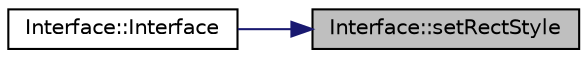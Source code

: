 digraph "Interface::setRectStyle"
{
 // LATEX_PDF_SIZE
  edge [fontname="Helvetica",fontsize="10",labelfontname="Helvetica",labelfontsize="10"];
  node [fontname="Helvetica",fontsize="10",shape=record];
  rankdir="RL";
  Node1 [label="Interface::setRectStyle",height=0.2,width=0.4,color="black", fillcolor="grey75", style="filled", fontcolor="black",tooltip="Ustawia styl dla obiektu klasy sf::RectangleShape."];
  Node1 -> Node2 [dir="back",color="midnightblue",fontsize="10",style="solid",fontname="Helvetica"];
  Node2 [label="Interface::Interface",height=0.2,width=0.4,color="black", fillcolor="white", style="filled",URL="$class_interface.html#a811977cba007018764cbb23c042a8867",tooltip=" "];
}
